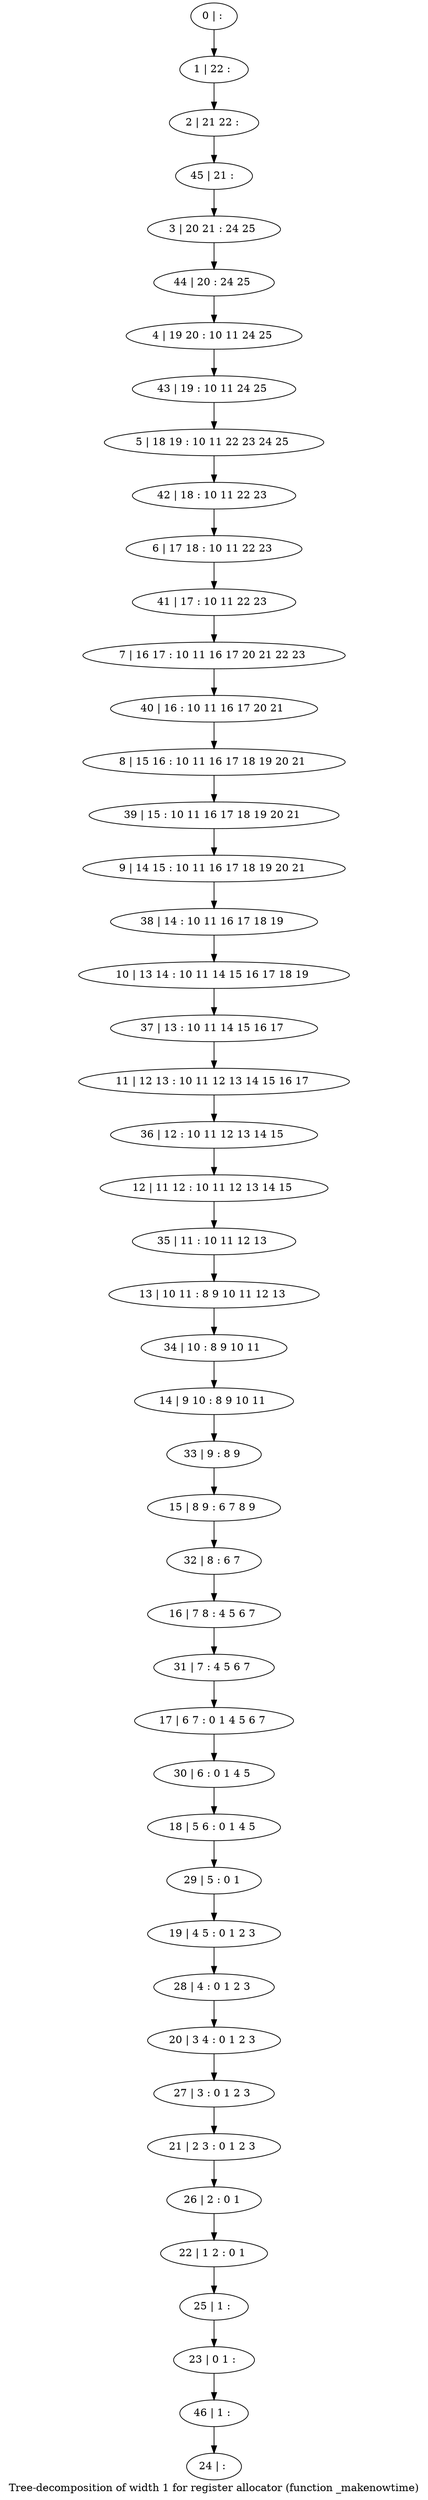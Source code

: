 digraph G {
graph [label="Tree-decomposition of width 1 for register allocator (function _makenowtime)"]
0[label="0 | : "];
1[label="1 | 22 : "];
2[label="2 | 21 22 : "];
3[label="3 | 20 21 : 24 25 "];
4[label="4 | 19 20 : 10 11 24 25 "];
5[label="5 | 18 19 : 10 11 22 23 24 25 "];
6[label="6 | 17 18 : 10 11 22 23 "];
7[label="7 | 16 17 : 10 11 16 17 20 21 22 23 "];
8[label="8 | 15 16 : 10 11 16 17 18 19 20 21 "];
9[label="9 | 14 15 : 10 11 16 17 18 19 20 21 "];
10[label="10 | 13 14 : 10 11 14 15 16 17 18 19 "];
11[label="11 | 12 13 : 10 11 12 13 14 15 16 17 "];
12[label="12 | 11 12 : 10 11 12 13 14 15 "];
13[label="13 | 10 11 : 8 9 10 11 12 13 "];
14[label="14 | 9 10 : 8 9 10 11 "];
15[label="15 | 8 9 : 6 7 8 9 "];
16[label="16 | 7 8 : 4 5 6 7 "];
17[label="17 | 6 7 : 0 1 4 5 6 7 "];
18[label="18 | 5 6 : 0 1 4 5 "];
19[label="19 | 4 5 : 0 1 2 3 "];
20[label="20 | 3 4 : 0 1 2 3 "];
21[label="21 | 2 3 : 0 1 2 3 "];
22[label="22 | 1 2 : 0 1 "];
23[label="23 | 0 1 : "];
24[label="24 | : "];
25[label="25 | 1 : "];
26[label="26 | 2 : 0 1 "];
27[label="27 | 3 : 0 1 2 3 "];
28[label="28 | 4 : 0 1 2 3 "];
29[label="29 | 5 : 0 1 "];
30[label="30 | 6 : 0 1 4 5 "];
31[label="31 | 7 : 4 5 6 7 "];
32[label="32 | 8 : 6 7 "];
33[label="33 | 9 : 8 9 "];
34[label="34 | 10 : 8 9 10 11 "];
35[label="35 | 11 : 10 11 12 13 "];
36[label="36 | 12 : 10 11 12 13 14 15 "];
37[label="37 | 13 : 10 11 14 15 16 17 "];
38[label="38 | 14 : 10 11 16 17 18 19 "];
39[label="39 | 15 : 10 11 16 17 18 19 20 21 "];
40[label="40 | 16 : 10 11 16 17 20 21 "];
41[label="41 | 17 : 10 11 22 23 "];
42[label="42 | 18 : 10 11 22 23 "];
43[label="43 | 19 : 10 11 24 25 "];
44[label="44 | 20 : 24 25 "];
45[label="45 | 21 : "];
46[label="46 | 1 : "];
0->1 ;
1->2 ;
25->23 ;
22->25 ;
26->22 ;
21->26 ;
27->21 ;
20->27 ;
28->20 ;
19->28 ;
29->19 ;
18->29 ;
30->18 ;
17->30 ;
31->17 ;
16->31 ;
32->16 ;
15->32 ;
33->15 ;
14->33 ;
34->14 ;
13->34 ;
35->13 ;
12->35 ;
36->12 ;
11->36 ;
37->11 ;
10->37 ;
38->10 ;
9->38 ;
39->9 ;
8->39 ;
40->8 ;
7->40 ;
41->7 ;
6->41 ;
42->6 ;
5->42 ;
43->5 ;
4->43 ;
44->4 ;
3->44 ;
45->3 ;
2->45 ;
46->24 ;
23->46 ;
}
